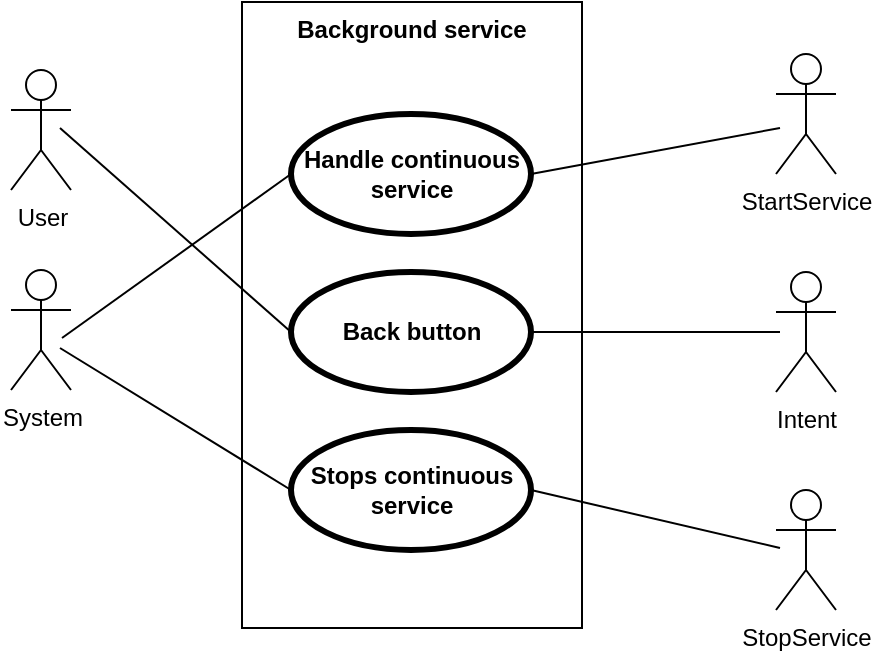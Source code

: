 <mxfile version="10.6.2" type="github"><diagram id="UOdl0_axfKY7z5eg8XV7" name="Page-1"><mxGraphModel dx="1010" dy="533" grid="1" gridSize="10" guides="1" tooltips="1" connect="1" arrows="1" fold="1" page="1" pageScale="1" pageWidth="827" pageHeight="1169" math="0" shadow="0"><root><mxCell id="0"/><mxCell id="1" parent="0"/><mxCell id="YbuPs0cJfLz69GhxLjmR-1" value="User" style="shape=umlActor;verticalLabelPosition=bottom;labelBackgroundColor=#ffffff;verticalAlign=top;html=1;outlineConnect=0;" parent="1" vertex="1"><mxGeometry x="185.5" y="151" width="30" height="60" as="geometry"/></mxCell><mxCell id="YbuPs0cJfLz69GhxLjmR-2" value="Background service" style="shape=rect;html=1;verticalAlign=top;fontStyle=1;whiteSpace=wrap;align=center;" parent="1" vertex="1"><mxGeometry x="301" y="117" width="170" height="313" as="geometry"/></mxCell><mxCell id="YbuPs0cJfLz69GhxLjmR-4" value="Handle continuous service" style="shape=ellipse;html=1;strokeWidth=3;fontStyle=1;whiteSpace=wrap;align=center;perimeter=ellipsePerimeter;" parent="1" vertex="1"><mxGeometry x="325.5" y="173" width="120" height="60" as="geometry"/></mxCell><mxCell id="YbuPs0cJfLz69GhxLjmR-5" value="Back button" style="shape=ellipse;html=1;strokeWidth=3;fontStyle=1;whiteSpace=wrap;align=center;perimeter=ellipsePerimeter;" parent="1" vertex="1"><mxGeometry x="325.5" y="252" width="120" height="60" as="geometry"/></mxCell><mxCell id="YbuPs0cJfLz69GhxLjmR-8" value="" style="edgeStyle=none;html=1;endArrow=none;verticalAlign=bottom;entryX=0;entryY=0.5;entryDx=0;entryDy=0;" parent="1" target="YbuPs0cJfLz69GhxLjmR-5" edge="1"><mxGeometry width="160" relative="1" as="geometry"><mxPoint x="210" y="180" as="sourcePoint"/><mxPoint x="360.5" y="307" as="targetPoint"/></mxGeometry></mxCell><mxCell id="YbuPs0cJfLz69GhxLjmR-12" value="Intent" style="shape=umlActor;verticalLabelPosition=bottom;labelBackgroundColor=#ffffff;verticalAlign=top;html=1;outlineConnect=0;" parent="1" vertex="1"><mxGeometry x="568" y="252" width="30" height="60" as="geometry"/></mxCell><mxCell id="YbuPs0cJfLz69GhxLjmR-13" value="" style="edgeStyle=none;html=1;endArrow=none;verticalAlign=bottom;exitX=1;exitY=0.5;exitDx=0;exitDy=0;" parent="1" source="YbuPs0cJfLz69GhxLjmR-5" edge="1"><mxGeometry width="160" relative="1" as="geometry"><mxPoint x="456" y="290" as="sourcePoint"/><mxPoint x="570" y="282" as="targetPoint"/></mxGeometry></mxCell><mxCell id="YbuPs0cJfLz69GhxLjmR-14" value="StartService" style="shape=umlActor;verticalLabelPosition=bottom;labelBackgroundColor=#ffffff;verticalAlign=top;html=1;outlineConnect=0;" parent="1" vertex="1"><mxGeometry x="568" y="143" width="30" height="60" as="geometry"/></mxCell><mxCell id="YbuPs0cJfLz69GhxLjmR-15" value="" style="edgeStyle=none;html=1;endArrow=none;verticalAlign=bottom;exitX=1;exitY=0.5;exitDx=0;exitDy=0;" parent="1" source="YbuPs0cJfLz69GhxLjmR-4" edge="1"><mxGeometry width="160" relative="1" as="geometry"><mxPoint x="450.5" y="277" as="sourcePoint"/><mxPoint x="570" y="180" as="targetPoint"/></mxGeometry></mxCell><mxCell id="YbuPs0cJfLz69GhxLjmR-18" value="System" style="shape=umlActor;verticalLabelPosition=bottom;labelBackgroundColor=#ffffff;verticalAlign=top;html=1;outlineConnect=0;" parent="1" vertex="1"><mxGeometry x="185.5" y="251" width="30" height="60" as="geometry"/></mxCell><mxCell id="YbuPs0cJfLz69GhxLjmR-25" value="" style="edgeStyle=none;html=1;endArrow=none;verticalAlign=bottom;entryX=0;entryY=0.5;entryDx=0;entryDy=0;" parent="1" target="YbuPs0cJfLz69GhxLjmR-4" edge="1"><mxGeometry width="160" relative="1" as="geometry"><mxPoint x="211" y="285" as="sourcePoint"/><mxPoint x="371" y="285" as="targetPoint"/></mxGeometry></mxCell><mxCell id="3m-LeNEKL5yLU5kUnDgm-2" value="Stops continuous service" style="shape=ellipse;html=1;strokeWidth=3;fontStyle=1;whiteSpace=wrap;align=center;perimeter=ellipsePerimeter;" vertex="1" parent="1"><mxGeometry x="325.5" y="331" width="120" height="60" as="geometry"/></mxCell><mxCell id="3m-LeNEKL5yLU5kUnDgm-3" value="StopService" style="shape=umlActor;verticalLabelPosition=bottom;labelBackgroundColor=#ffffff;verticalAlign=top;html=1;outlineConnect=0;" vertex="1" parent="1"><mxGeometry x="568" y="361" width="30" height="60" as="geometry"/></mxCell><mxCell id="3m-LeNEKL5yLU5kUnDgm-6" value="" style="edgeStyle=none;html=1;endArrow=none;verticalAlign=bottom;entryX=0;entryY=0.5;entryDx=0;entryDy=0;" edge="1" parent="1" target="3m-LeNEKL5yLU5kUnDgm-2"><mxGeometry width="160" relative="1" as="geometry"><mxPoint x="210" y="290" as="sourcePoint"/><mxPoint x="440" y="390" as="targetPoint"/></mxGeometry></mxCell><mxCell id="3m-LeNEKL5yLU5kUnDgm-7" value="" style="edgeStyle=none;html=1;endArrow=none;verticalAlign=bottom;exitX=1;exitY=0.5;exitDx=0;exitDy=0;" edge="1" parent="1" source="3m-LeNEKL5yLU5kUnDgm-2"><mxGeometry width="160" relative="1" as="geometry"><mxPoint x="480" y="390" as="sourcePoint"/><mxPoint x="570" y="390" as="targetPoint"/></mxGeometry></mxCell></root></mxGraphModel></diagram></mxfile>